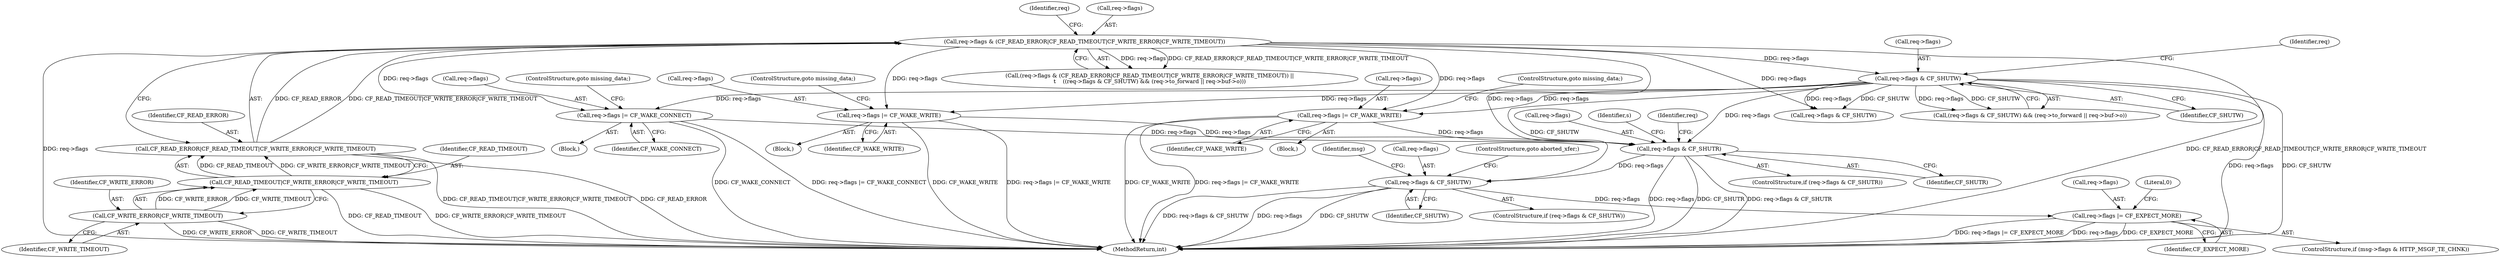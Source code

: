 digraph "0_haproxy_b4d05093bc89f71377230228007e69a1434c1a0c_0@pointer" {
"1000764" [label="(Call,req->flags |= CF_EXPECT_MORE)"];
"1000744" [label="(Call,req->flags & CF_SHUTW)"];
"1000667" [label="(Call,req->flags & CF_SHUTR)"];
"1000177" [label="(Call,req->flags & CF_SHUTW)"];
"1000165" [label="(Call,req->flags & (CF_READ_ERROR|CF_READ_TIMEOUT|CF_WRITE_ERROR|CF_WRITE_TIMEOUT))"];
"1000169" [label="(Call,CF_READ_ERROR|CF_READ_TIMEOUT|CF_WRITE_ERROR|CF_WRITE_TIMEOUT)"];
"1000171" [label="(Call,CF_READ_TIMEOUT|CF_WRITE_ERROR|CF_WRITE_TIMEOUT)"];
"1000173" [label="(Call,CF_WRITE_ERROR|CF_WRITE_TIMEOUT)"];
"1000289" [label="(Call,req->flags |= CF_WAKE_WRITE)"];
"1000271" [label="(Call,req->flags |= CF_WAKE_CONNECT)"];
"1000320" [label="(Call,req->flags |= CF_WAKE_WRITE)"];
"1000561" [label="(Call,req->flags & CF_SHUTW)"];
"1000324" [label="(Identifier,CF_WAKE_WRITE)"];
"1000268" [label="(Block,)"];
"1000184" [label="(Identifier,req)"];
"1000667" [label="(Call,req->flags & CF_SHUTR)"];
"1000753" [label="(Identifier,msg)"];
"1000666" [label="(ControlStructure,if (req->flags & CF_SHUTR))"];
"1000170" [label="(Identifier,CF_READ_ERROR)"];
"1000179" [label="(Identifier,req)"];
"1000288" [label="(Block,)"];
"1000770" [label="(Literal,0)"];
"1000166" [label="(Call,req->flags)"];
"1000325" [label="(ControlStructure,goto missing_data;)"];
"1000743" [label="(ControlStructure,if (req->flags & CF_SHUTW))"];
"1000275" [label="(Identifier,CF_WAKE_CONNECT)"];
"1000764" [label="(Call,req->flags |= CF_EXPECT_MORE)"];
"1000174" [label="(Identifier,CF_WRITE_ERROR)"];
"1000293" [label="(Identifier,CF_WAKE_WRITE)"];
"1000178" [label="(Call,req->flags)"];
"1000319" [label="(Block,)"];
"1000276" [label="(ControlStructure,goto missing_data;)"];
"1000668" [label="(Call,req->flags)"];
"1000677" [label="(Identifier,s)"];
"1000173" [label="(Call,CF_WRITE_ERROR|CF_WRITE_TIMEOUT)"];
"1001006" [label="(MethodReturn,int)"];
"1000746" [label="(Identifier,req)"];
"1000320" [label="(Call,req->flags |= CF_WAKE_WRITE)"];
"1000176" [label="(Call,(req->flags & CF_SHUTW) && (req->to_forward || req->buf->o))"];
"1000272" [label="(Call,req->flags)"];
"1000744" [label="(Call,req->flags & CF_SHUTW)"];
"1000165" [label="(Call,req->flags & (CF_READ_ERROR|CF_READ_TIMEOUT|CF_WRITE_ERROR|CF_WRITE_TIMEOUT))"];
"1000294" [label="(ControlStructure,goto missing_data;)"];
"1000175" [label="(Identifier,CF_WRITE_TIMEOUT)"];
"1000172" [label="(Identifier,CF_READ_TIMEOUT)"];
"1000289" [label="(Call,req->flags |= CF_WAKE_WRITE)"];
"1000671" [label="(Identifier,CF_SHUTR)"];
"1000745" [label="(Call,req->flags)"];
"1000181" [label="(Identifier,CF_SHUTW)"];
"1000321" [label="(Call,req->flags)"];
"1000271" [label="(Call,req->flags |= CF_WAKE_CONNECT)"];
"1000177" [label="(Call,req->flags & CF_SHUTW)"];
"1000749" [label="(ControlStructure,goto aborted_xfer;)"];
"1000768" [label="(Identifier,CF_EXPECT_MORE)"];
"1000169" [label="(Call,CF_READ_ERROR|CF_READ_TIMEOUT|CF_WRITE_ERROR|CF_WRITE_TIMEOUT)"];
"1000164" [label="(Call,(req->flags & (CF_READ_ERROR|CF_READ_TIMEOUT|CF_WRITE_ERROR|CF_WRITE_TIMEOUT)) ||\n\t    ((req->flags & CF_SHUTW) && (req->to_forward || req->buf->o)))"];
"1000171" [label="(Call,CF_READ_TIMEOUT|CF_WRITE_ERROR|CF_WRITE_TIMEOUT)"];
"1000758" [label="(ControlStructure,if (msg->flags & HTTP_MSGF_TE_CHNK))"];
"1000748" [label="(Identifier,CF_SHUTW)"];
"1000765" [label="(Call,req->flags)"];
"1000290" [label="(Call,req->flags)"];
"1000764" -> "1000758"  [label="AST: "];
"1000764" -> "1000768"  [label="CFG: "];
"1000765" -> "1000764"  [label="AST: "];
"1000768" -> "1000764"  [label="AST: "];
"1000770" -> "1000764"  [label="CFG: "];
"1000764" -> "1001006"  [label="DDG: req->flags |= CF_EXPECT_MORE"];
"1000764" -> "1001006"  [label="DDG: req->flags"];
"1000764" -> "1001006"  [label="DDG: CF_EXPECT_MORE"];
"1000744" -> "1000764"  [label="DDG: req->flags"];
"1000744" -> "1000743"  [label="AST: "];
"1000744" -> "1000748"  [label="CFG: "];
"1000745" -> "1000744"  [label="AST: "];
"1000748" -> "1000744"  [label="AST: "];
"1000749" -> "1000744"  [label="CFG: "];
"1000753" -> "1000744"  [label="CFG: "];
"1000744" -> "1001006"  [label="DDG: CF_SHUTW"];
"1000744" -> "1001006"  [label="DDG: req->flags & CF_SHUTW"];
"1000744" -> "1001006"  [label="DDG: req->flags"];
"1000667" -> "1000744"  [label="DDG: req->flags"];
"1000177" -> "1000744"  [label="DDG: CF_SHUTW"];
"1000667" -> "1000666"  [label="AST: "];
"1000667" -> "1000671"  [label="CFG: "];
"1000668" -> "1000667"  [label="AST: "];
"1000671" -> "1000667"  [label="AST: "];
"1000677" -> "1000667"  [label="CFG: "];
"1000746" -> "1000667"  [label="CFG: "];
"1000667" -> "1001006"  [label="DDG: req->flags"];
"1000667" -> "1001006"  [label="DDG: CF_SHUTR"];
"1000667" -> "1001006"  [label="DDG: req->flags & CF_SHUTR"];
"1000177" -> "1000667"  [label="DDG: req->flags"];
"1000289" -> "1000667"  [label="DDG: req->flags"];
"1000165" -> "1000667"  [label="DDG: req->flags"];
"1000271" -> "1000667"  [label="DDG: req->flags"];
"1000320" -> "1000667"  [label="DDG: req->flags"];
"1000177" -> "1000176"  [label="AST: "];
"1000177" -> "1000181"  [label="CFG: "];
"1000178" -> "1000177"  [label="AST: "];
"1000181" -> "1000177"  [label="AST: "];
"1000184" -> "1000177"  [label="CFG: "];
"1000176" -> "1000177"  [label="CFG: "];
"1000177" -> "1001006"  [label="DDG: req->flags"];
"1000177" -> "1001006"  [label="DDG: CF_SHUTW"];
"1000177" -> "1000176"  [label="DDG: req->flags"];
"1000177" -> "1000176"  [label="DDG: CF_SHUTW"];
"1000165" -> "1000177"  [label="DDG: req->flags"];
"1000177" -> "1000271"  [label="DDG: req->flags"];
"1000177" -> "1000289"  [label="DDG: req->flags"];
"1000177" -> "1000320"  [label="DDG: req->flags"];
"1000177" -> "1000561"  [label="DDG: req->flags"];
"1000177" -> "1000561"  [label="DDG: CF_SHUTW"];
"1000165" -> "1000164"  [label="AST: "];
"1000165" -> "1000169"  [label="CFG: "];
"1000166" -> "1000165"  [label="AST: "];
"1000169" -> "1000165"  [label="AST: "];
"1000179" -> "1000165"  [label="CFG: "];
"1000164" -> "1000165"  [label="CFG: "];
"1000165" -> "1001006"  [label="DDG: CF_READ_ERROR|CF_READ_TIMEOUT|CF_WRITE_ERROR|CF_WRITE_TIMEOUT"];
"1000165" -> "1001006"  [label="DDG: req->flags"];
"1000165" -> "1000164"  [label="DDG: req->flags"];
"1000165" -> "1000164"  [label="DDG: CF_READ_ERROR|CF_READ_TIMEOUT|CF_WRITE_ERROR|CF_WRITE_TIMEOUT"];
"1000169" -> "1000165"  [label="DDG: CF_READ_ERROR"];
"1000169" -> "1000165"  [label="DDG: CF_READ_TIMEOUT|CF_WRITE_ERROR|CF_WRITE_TIMEOUT"];
"1000165" -> "1000271"  [label="DDG: req->flags"];
"1000165" -> "1000289"  [label="DDG: req->flags"];
"1000165" -> "1000320"  [label="DDG: req->flags"];
"1000165" -> "1000561"  [label="DDG: req->flags"];
"1000169" -> "1000171"  [label="CFG: "];
"1000170" -> "1000169"  [label="AST: "];
"1000171" -> "1000169"  [label="AST: "];
"1000169" -> "1001006"  [label="DDG: CF_READ_TIMEOUT|CF_WRITE_ERROR|CF_WRITE_TIMEOUT"];
"1000169" -> "1001006"  [label="DDG: CF_READ_ERROR"];
"1000171" -> "1000169"  [label="DDG: CF_READ_TIMEOUT"];
"1000171" -> "1000169"  [label="DDG: CF_WRITE_ERROR|CF_WRITE_TIMEOUT"];
"1000171" -> "1000173"  [label="CFG: "];
"1000172" -> "1000171"  [label="AST: "];
"1000173" -> "1000171"  [label="AST: "];
"1000171" -> "1001006"  [label="DDG: CF_READ_TIMEOUT"];
"1000171" -> "1001006"  [label="DDG: CF_WRITE_ERROR|CF_WRITE_TIMEOUT"];
"1000173" -> "1000171"  [label="DDG: CF_WRITE_ERROR"];
"1000173" -> "1000171"  [label="DDG: CF_WRITE_TIMEOUT"];
"1000173" -> "1000175"  [label="CFG: "];
"1000174" -> "1000173"  [label="AST: "];
"1000175" -> "1000173"  [label="AST: "];
"1000173" -> "1001006"  [label="DDG: CF_WRITE_ERROR"];
"1000173" -> "1001006"  [label="DDG: CF_WRITE_TIMEOUT"];
"1000289" -> "1000288"  [label="AST: "];
"1000289" -> "1000293"  [label="CFG: "];
"1000290" -> "1000289"  [label="AST: "];
"1000293" -> "1000289"  [label="AST: "];
"1000294" -> "1000289"  [label="CFG: "];
"1000289" -> "1001006"  [label="DDG: CF_WAKE_WRITE"];
"1000289" -> "1001006"  [label="DDG: req->flags |= CF_WAKE_WRITE"];
"1000271" -> "1000268"  [label="AST: "];
"1000271" -> "1000275"  [label="CFG: "];
"1000272" -> "1000271"  [label="AST: "];
"1000275" -> "1000271"  [label="AST: "];
"1000276" -> "1000271"  [label="CFG: "];
"1000271" -> "1001006"  [label="DDG: CF_WAKE_CONNECT"];
"1000271" -> "1001006"  [label="DDG: req->flags |= CF_WAKE_CONNECT"];
"1000320" -> "1000319"  [label="AST: "];
"1000320" -> "1000324"  [label="CFG: "];
"1000321" -> "1000320"  [label="AST: "];
"1000324" -> "1000320"  [label="AST: "];
"1000325" -> "1000320"  [label="CFG: "];
"1000320" -> "1001006"  [label="DDG: CF_WAKE_WRITE"];
"1000320" -> "1001006"  [label="DDG: req->flags |= CF_WAKE_WRITE"];
}
